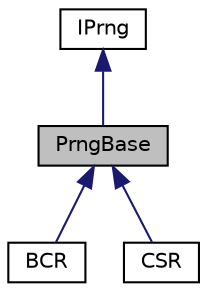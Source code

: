 digraph "PrngBase"
{
 // LATEX_PDF_SIZE
  edge [fontname="Helvetica",fontsize="10",labelfontname="Helvetica",labelfontsize="10"];
  node [fontname="Helvetica",fontsize="10",shape=record];
  Node1 [label="PrngBase",height=0.2,width=0.4,color="black", fillcolor="grey75", style="filled", fontcolor="black",tooltip="The PRNG base class; this is not an operable class"];
  Node2 -> Node1 [dir="back",color="midnightblue",fontsize="10",style="solid",fontname="Helvetica"];
  Node2 [label="IPrng",height=0.2,width=0.4,color="black", fillcolor="white", style="filled",URL="$class_i_prng.html",tooltip="The PRNG virtual interface class."];
  Node1 -> Node3 [dir="back",color="midnightblue",fontsize="10",style="solid",fontname="Helvetica"];
  Node3 [label="BCR",height=0.2,width=0.4,color="black", fillcolor="white", style="filled",URL="$class_b_c_r.html",tooltip="An implementation of a Block cipher Counter mode PRNG."];
  Node1 -> Node4 [dir="back",color="midnightblue",fontsize="10",style="solid",fontname="Helvetica"];
  Node4 [label="CSR",height=0.2,width=0.4,color="black", fillcolor="white", style="filled",URL="$class_c_s_r.html",tooltip="An implementation of an cSHAKE based PRNG."];
}
